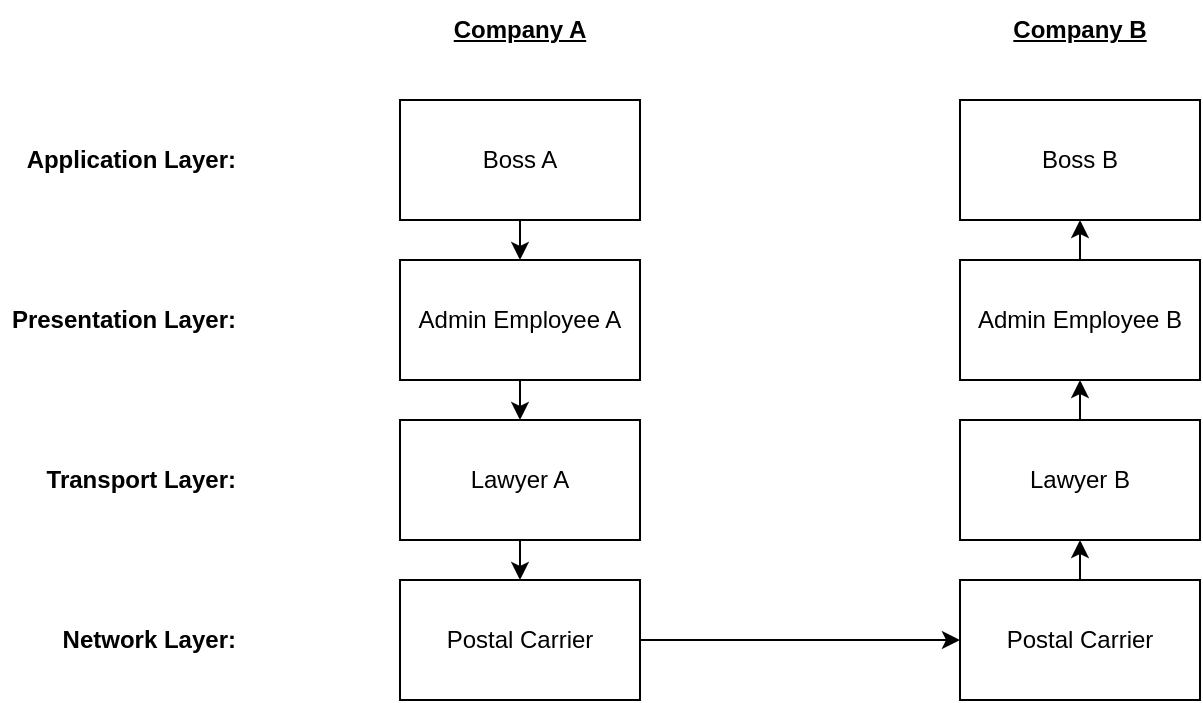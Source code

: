 <mxfile version="24.8.3">
  <diagram name="Page-1" id="2nuuVh-UjFW74554KL16">
    <mxGraphModel dx="594" dy="728" grid="1" gridSize="10" guides="1" tooltips="1" connect="1" arrows="1" fold="1" page="1" pageScale="1" pageWidth="827" pageHeight="1169" math="0" shadow="0">
      <root>
        <mxCell id="0" />
        <mxCell id="1" parent="0" />
        <mxCell id="Zh9HqDG4_1FCcRAzwwiT-15" style="edgeStyle=orthogonalEdgeStyle;rounded=0;orthogonalLoop=1;jettySize=auto;html=1;exitX=0.5;exitY=1;exitDx=0;exitDy=0;entryX=0.5;entryY=0;entryDx=0;entryDy=0;" parent="1" source="Zh9HqDG4_1FCcRAzwwiT-1" target="Zh9HqDG4_1FCcRAzwwiT-5" edge="1">
          <mxGeometry relative="1" as="geometry" />
        </mxCell>
        <mxCell id="Zh9HqDG4_1FCcRAzwwiT-1" value="Boss A" style="rounded=0;whiteSpace=wrap;html=1;" parent="1" vertex="1">
          <mxGeometry x="280" y="170" width="120" height="60" as="geometry" />
        </mxCell>
        <mxCell id="Zh9HqDG4_1FCcRAzwwiT-2" value="Company A" style="text;html=1;align=center;verticalAlign=middle;whiteSpace=wrap;rounded=0;fontStyle=5" parent="1" vertex="1">
          <mxGeometry x="300" y="120" width="80" height="30" as="geometry" />
        </mxCell>
        <mxCell id="Zh9HqDG4_1FCcRAzwwiT-3" value="Company B" style="text;html=1;align=center;verticalAlign=middle;whiteSpace=wrap;rounded=0;fontStyle=5" parent="1" vertex="1">
          <mxGeometry x="580" y="120" width="80" height="30" as="geometry" />
        </mxCell>
        <mxCell id="Zh9HqDG4_1FCcRAzwwiT-4" value="Boss B" style="rounded=0;whiteSpace=wrap;html=1;" parent="1" vertex="1">
          <mxGeometry x="560" y="170" width="120" height="60" as="geometry" />
        </mxCell>
        <mxCell id="Zh9HqDG4_1FCcRAzwwiT-14" style="edgeStyle=orthogonalEdgeStyle;rounded=0;orthogonalLoop=1;jettySize=auto;html=1;exitX=0.5;exitY=1;exitDx=0;exitDy=0;entryX=0.5;entryY=0;entryDx=0;entryDy=0;" parent="1" source="Zh9HqDG4_1FCcRAzwwiT-5" target="Zh9HqDG4_1FCcRAzwwiT-8" edge="1">
          <mxGeometry relative="1" as="geometry" />
        </mxCell>
        <mxCell id="Zh9HqDG4_1FCcRAzwwiT-5" value="Admin Employee A" style="rounded=0;whiteSpace=wrap;html=1;" parent="1" vertex="1">
          <mxGeometry x="280" y="250" width="120" height="60" as="geometry" />
        </mxCell>
        <mxCell id="-Bb6MdbtTvelGCzHpUCq-3" style="edgeStyle=orthogonalEdgeStyle;rounded=0;orthogonalLoop=1;jettySize=auto;html=1;exitX=0.5;exitY=0;exitDx=0;exitDy=0;entryX=0.5;entryY=1;entryDx=0;entryDy=0;" edge="1" parent="1" source="Zh9HqDG4_1FCcRAzwwiT-6" target="Zh9HqDG4_1FCcRAzwwiT-4">
          <mxGeometry relative="1" as="geometry" />
        </mxCell>
        <mxCell id="Zh9HqDG4_1FCcRAzwwiT-6" value="Admin Employee B" style="rounded=0;whiteSpace=wrap;html=1;" parent="1" vertex="1">
          <mxGeometry x="560" y="250" width="120" height="60" as="geometry" />
        </mxCell>
        <mxCell id="Zh9HqDG4_1FCcRAzwwiT-11" style="edgeStyle=orthogonalEdgeStyle;rounded=0;orthogonalLoop=1;jettySize=auto;html=1;exitX=1;exitY=0.5;exitDx=0;exitDy=0;entryX=0;entryY=0.5;entryDx=0;entryDy=0;" parent="1" source="Zh9HqDG4_1FCcRAzwwiT-7" target="Zh9HqDG4_1FCcRAzwwiT-10" edge="1">
          <mxGeometry relative="1" as="geometry" />
        </mxCell>
        <mxCell id="Zh9HqDG4_1FCcRAzwwiT-7" value="Postal Carrier" style="rounded=0;whiteSpace=wrap;html=1;" parent="1" vertex="1">
          <mxGeometry x="280" y="410" width="120" height="60" as="geometry" />
        </mxCell>
        <mxCell id="Zh9HqDG4_1FCcRAzwwiT-13" style="edgeStyle=orthogonalEdgeStyle;rounded=0;orthogonalLoop=1;jettySize=auto;html=1;exitX=0.5;exitY=1;exitDx=0;exitDy=0;entryX=0.5;entryY=0;entryDx=0;entryDy=0;" parent="1" source="Zh9HqDG4_1FCcRAzwwiT-8" target="Zh9HqDG4_1FCcRAzwwiT-7" edge="1">
          <mxGeometry relative="1" as="geometry" />
        </mxCell>
        <mxCell id="Zh9HqDG4_1FCcRAzwwiT-8" value="Lawyer A" style="rounded=0;whiteSpace=wrap;html=1;" parent="1" vertex="1">
          <mxGeometry x="280" y="330" width="120" height="60" as="geometry" />
        </mxCell>
        <mxCell id="-Bb6MdbtTvelGCzHpUCq-2" style="edgeStyle=orthogonalEdgeStyle;rounded=0;orthogonalLoop=1;jettySize=auto;html=1;exitX=0.5;exitY=0;exitDx=0;exitDy=0;entryX=0.5;entryY=1;entryDx=0;entryDy=0;" edge="1" parent="1" source="Zh9HqDG4_1FCcRAzwwiT-9" target="Zh9HqDG4_1FCcRAzwwiT-6">
          <mxGeometry relative="1" as="geometry" />
        </mxCell>
        <mxCell id="Zh9HqDG4_1FCcRAzwwiT-9" value="Lawyer B" style="rounded=0;whiteSpace=wrap;html=1;" parent="1" vertex="1">
          <mxGeometry x="560" y="330" width="120" height="60" as="geometry" />
        </mxCell>
        <mxCell id="-Bb6MdbtTvelGCzHpUCq-1" style="edgeStyle=orthogonalEdgeStyle;rounded=0;orthogonalLoop=1;jettySize=auto;html=1;exitX=0.5;exitY=0;exitDx=0;exitDy=0;entryX=0.5;entryY=1;entryDx=0;entryDy=0;" edge="1" parent="1" source="Zh9HqDG4_1FCcRAzwwiT-10" target="Zh9HqDG4_1FCcRAzwwiT-9">
          <mxGeometry relative="1" as="geometry" />
        </mxCell>
        <mxCell id="Zh9HqDG4_1FCcRAzwwiT-10" value="Postal Carrier" style="rounded=0;whiteSpace=wrap;html=1;" parent="1" vertex="1">
          <mxGeometry x="560" y="410" width="120" height="60" as="geometry" />
        </mxCell>
        <mxCell id="Zh9HqDG4_1FCcRAzwwiT-19" value="Transport Layer:" style="text;html=1;align=right;verticalAlign=middle;whiteSpace=wrap;rounded=0;fontStyle=1" parent="1" vertex="1">
          <mxGeometry x="80" y="345" width="120" height="30" as="geometry" />
        </mxCell>
        <mxCell id="Zh9HqDG4_1FCcRAzwwiT-20" value="Presentation Layer:" style="text;html=1;align=right;verticalAlign=middle;whiteSpace=wrap;rounded=0;fontStyle=1" parent="1" vertex="1">
          <mxGeometry x="80" y="265" width="120" height="30" as="geometry" />
        </mxCell>
        <mxCell id="Zh9HqDG4_1FCcRAzwwiT-21" value="Application Layer:" style="text;html=1;align=right;verticalAlign=middle;whiteSpace=wrap;rounded=0;fontStyle=1" parent="1" vertex="1">
          <mxGeometry x="80" y="185" width="120" height="30" as="geometry" />
        </mxCell>
        <mxCell id="Zh9HqDG4_1FCcRAzwwiT-22" value="Network Layer:" style="text;html=1;align=right;verticalAlign=middle;whiteSpace=wrap;rounded=0;fontStyle=1" parent="1" vertex="1">
          <mxGeometry x="80" y="425" width="120" height="30" as="geometry" />
        </mxCell>
      </root>
    </mxGraphModel>
  </diagram>
</mxfile>
